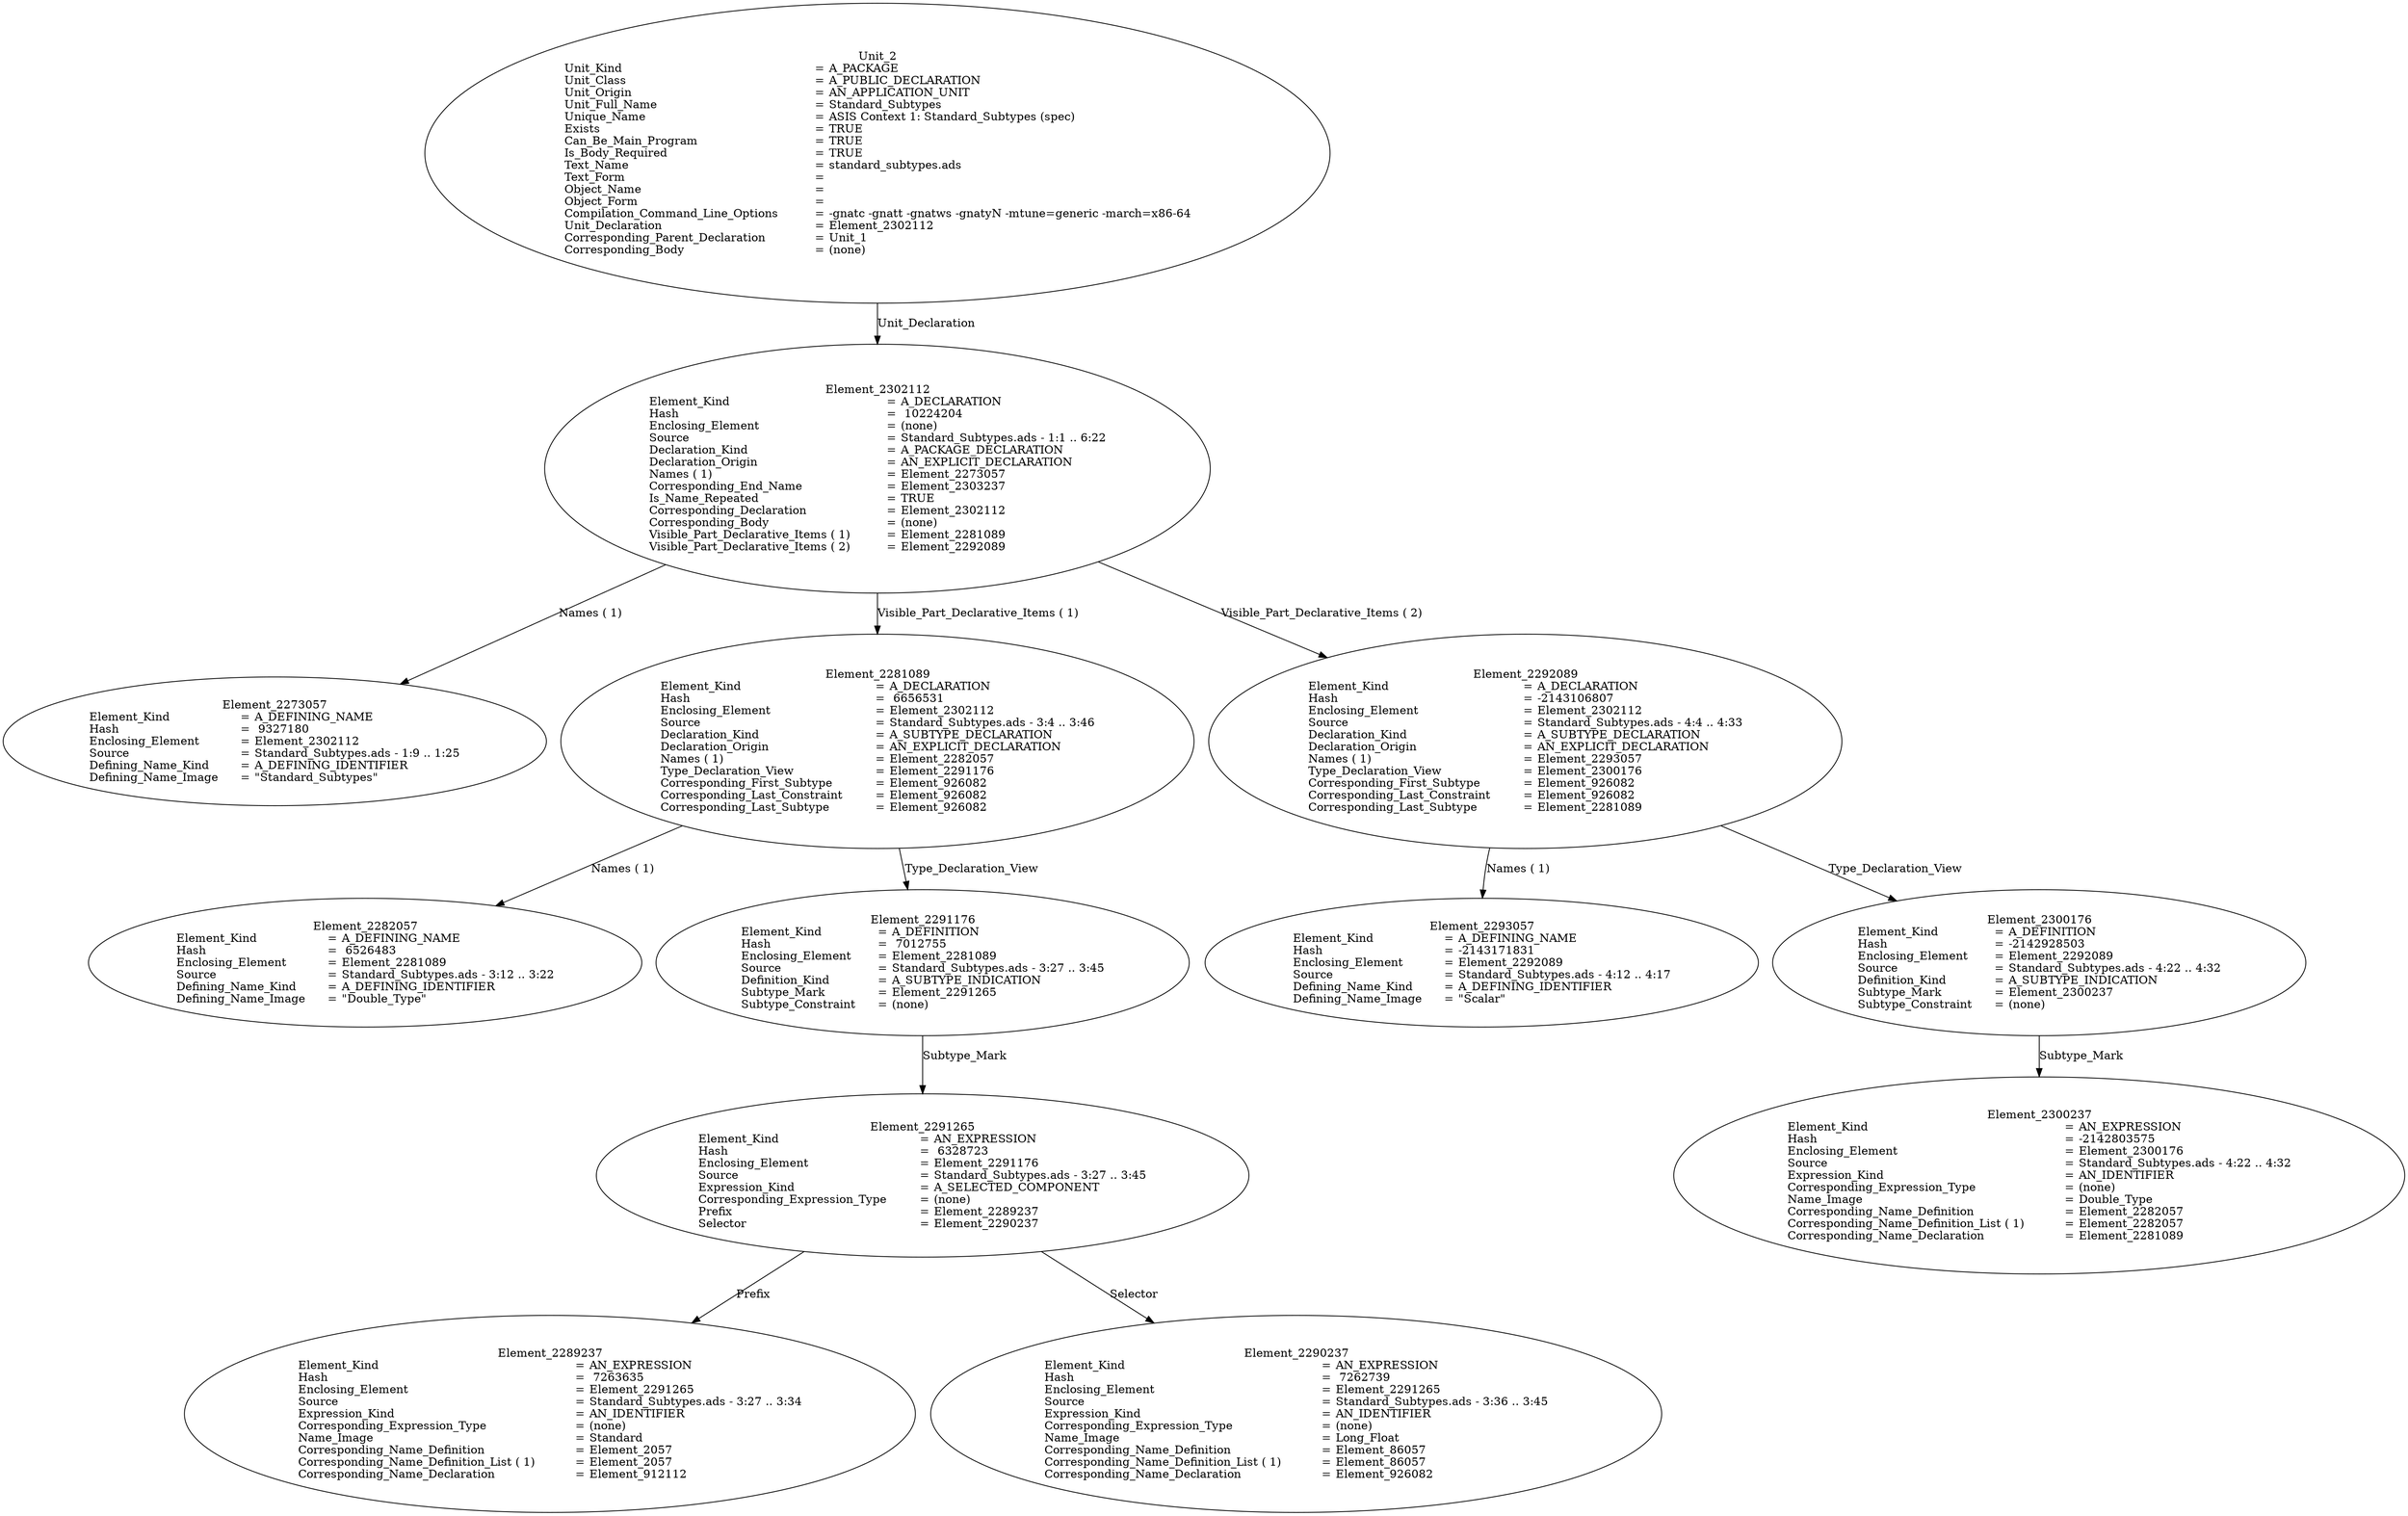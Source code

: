 digraph "standard_subtypes.adt" {
  Unit_2 -> Element_2302112
      [ label=Unit_Declaration ];
  Unit_2
      [ label=<<TABLE BORDER="0" CELLBORDER="0" CELLSPACING="0" CELLPADDING="0"> 
          <TR><TD COLSPAN="3">Unit_2</TD></TR>
          <TR><TD ALIGN="LEFT">Unit_Kind   </TD><TD> = </TD><TD ALIGN="LEFT">A_PACKAGE</TD></TR>
          <TR><TD ALIGN="LEFT">Unit_Class   </TD><TD> = </TD><TD ALIGN="LEFT">A_PUBLIC_DECLARATION</TD></TR>
          <TR><TD ALIGN="LEFT">Unit_Origin   </TD><TD> = </TD><TD ALIGN="LEFT">AN_APPLICATION_UNIT</TD></TR>
          <TR><TD ALIGN="LEFT">Unit_Full_Name    </TD><TD> = </TD><TD ALIGN="LEFT">Standard_Subtypes</TD></TR>
          <TR><TD ALIGN="LEFT">Unique_Name   </TD><TD> = </TD><TD ALIGN="LEFT">ASIS Context 1: Standard_Subtypes (spec)</TD></TR>
          <TR><TD ALIGN="LEFT">Exists  </TD><TD> = </TD><TD ALIGN="LEFT">TRUE</TD></TR>
          <TR><TD ALIGN="LEFT">Can_Be_Main_Program     </TD><TD> = </TD><TD ALIGN="LEFT">TRUE</TD></TR>
          <TR><TD ALIGN="LEFT">Is_Body_Required     </TD><TD> = </TD><TD ALIGN="LEFT">TRUE</TD></TR>
          <TR><TD ALIGN="LEFT">Text_Name   </TD><TD> = </TD><TD ALIGN="LEFT">standard_subtypes.ads</TD></TR>
          <TR><TD ALIGN="LEFT">Text_Form   </TD><TD> = </TD><TD ALIGN="LEFT"></TD></TR>
          <TR><TD ALIGN="LEFT">Object_Name   </TD><TD> = </TD><TD ALIGN="LEFT"></TD></TR>
          <TR><TD ALIGN="LEFT">Object_Form   </TD><TD> = </TD><TD ALIGN="LEFT"></TD></TR>
          <TR><TD ALIGN="LEFT">Compilation_Command_Line_Options         </TD><TD> = </TD><TD ALIGN="LEFT">-gnatc -gnatt -gnatws -gnatyN -mtune=generic -march=x86-64</TD></TR>
          <TR><TD ALIGN="LEFT">Unit_Declaration     </TD><TD> = </TD><TD ALIGN="LEFT">Element_2302112</TD></TR>
          <TR><TD ALIGN="LEFT">Corresponding_Parent_Declaration         </TD><TD> = </TD><TD ALIGN="LEFT">Unit_1</TD></TR>
          <TR><TD ALIGN="LEFT">Corresponding_Body     </TD><TD> = </TD><TD ALIGN="LEFT">(none)</TD></TR>
          </TABLE>> ];
  Element_2302112 -> Element_2273057
      [ label="Names ( 1)" ];
  Element_2302112 -> Element_2281089
      [ label="Visible_Part_Declarative_Items ( 1)" ];
  Element_2302112 -> Element_2292089
      [ label="Visible_Part_Declarative_Items ( 2)" ];
  Element_2302112
      [ label=<<TABLE BORDER="0" CELLBORDER="0" CELLSPACING="0" CELLPADDING="0"> 
          <TR><TD COLSPAN="3">Element_2302112</TD></TR>
          <TR><TD ALIGN="LEFT">Element_Kind    </TD><TD> = </TD><TD ALIGN="LEFT">A_DECLARATION</TD></TR>
          <TR><TD ALIGN="LEFT">Hash  </TD><TD> = </TD><TD ALIGN="LEFT"> 10224204</TD></TR>
          <TR><TD ALIGN="LEFT">Enclosing_Element     </TD><TD> = </TD><TD ALIGN="LEFT">(none)</TD></TR>
          <TR><TD ALIGN="LEFT">Source  </TD><TD> = </TD><TD ALIGN="LEFT">Standard_Subtypes.ads - 1:1 .. 6:22</TD></TR>
          <TR><TD ALIGN="LEFT">Declaration_Kind     </TD><TD> = </TD><TD ALIGN="LEFT">A_PACKAGE_DECLARATION</TD></TR>
          <TR><TD ALIGN="LEFT">Declaration_Origin     </TD><TD> = </TD><TD ALIGN="LEFT">AN_EXPLICIT_DECLARATION</TD></TR>
          <TR><TD ALIGN="LEFT">Names ( 1)   </TD><TD> = </TD><TD ALIGN="LEFT">Element_2273057</TD></TR>
          <TR><TD ALIGN="LEFT">Corresponding_End_Name      </TD><TD> = </TD><TD ALIGN="LEFT">Element_2303237</TD></TR>
          <TR><TD ALIGN="LEFT">Is_Name_Repeated     </TD><TD> = </TD><TD ALIGN="LEFT">TRUE</TD></TR>
          <TR><TD ALIGN="LEFT">Corresponding_Declaration       </TD><TD> = </TD><TD ALIGN="LEFT">Element_2302112</TD></TR>
          <TR><TD ALIGN="LEFT">Corresponding_Body     </TD><TD> = </TD><TD ALIGN="LEFT">(none)</TD></TR>
          <TR><TD ALIGN="LEFT">Visible_Part_Declarative_Items ( 1)         </TD><TD> = </TD><TD ALIGN="LEFT">Element_2281089</TD></TR>
          <TR><TD ALIGN="LEFT">Visible_Part_Declarative_Items ( 2)         </TD><TD> = </TD><TD ALIGN="LEFT">Element_2292089</TD></TR>
          </TABLE>> ];
  Element_2273057
      [ label=<<TABLE BORDER="0" CELLBORDER="0" CELLSPACING="0" CELLPADDING="0"> 
          <TR><TD COLSPAN="3">Element_2273057</TD></TR>
          <TR><TD ALIGN="LEFT">Element_Kind    </TD><TD> = </TD><TD ALIGN="LEFT">A_DEFINING_NAME</TD></TR>
          <TR><TD ALIGN="LEFT">Hash  </TD><TD> = </TD><TD ALIGN="LEFT"> 9327180</TD></TR>
          <TR><TD ALIGN="LEFT">Enclosing_Element     </TD><TD> = </TD><TD ALIGN="LEFT">Element_2302112</TD></TR>
          <TR><TD ALIGN="LEFT">Source  </TD><TD> = </TD><TD ALIGN="LEFT">Standard_Subtypes.ads - 1:9 .. 1:25</TD></TR>
          <TR><TD ALIGN="LEFT">Defining_Name_Kind     </TD><TD> = </TD><TD ALIGN="LEFT">A_DEFINING_IDENTIFIER</TD></TR>
          <TR><TD ALIGN="LEFT">Defining_Name_Image     </TD><TD> = </TD><TD ALIGN="LEFT">"Standard_Subtypes"</TD></TR>
          </TABLE>> ];
  Element_2281089 -> Element_2282057
      [ label="Names ( 1)" ];
  Element_2281089 -> Element_2291176
      [ label=Type_Declaration_View ];
  Element_2281089
      [ label=<<TABLE BORDER="0" CELLBORDER="0" CELLSPACING="0" CELLPADDING="0"> 
          <TR><TD COLSPAN="3">Element_2281089</TD></TR>
          <TR><TD ALIGN="LEFT">Element_Kind    </TD><TD> = </TD><TD ALIGN="LEFT">A_DECLARATION</TD></TR>
          <TR><TD ALIGN="LEFT">Hash  </TD><TD> = </TD><TD ALIGN="LEFT"> 6656531</TD></TR>
          <TR><TD ALIGN="LEFT">Enclosing_Element     </TD><TD> = </TD><TD ALIGN="LEFT">Element_2302112</TD></TR>
          <TR><TD ALIGN="LEFT">Source  </TD><TD> = </TD><TD ALIGN="LEFT">Standard_Subtypes.ads - 3:4 .. 3:46</TD></TR>
          <TR><TD ALIGN="LEFT">Declaration_Kind     </TD><TD> = </TD><TD ALIGN="LEFT">A_SUBTYPE_DECLARATION</TD></TR>
          <TR><TD ALIGN="LEFT">Declaration_Origin     </TD><TD> = </TD><TD ALIGN="LEFT">AN_EXPLICIT_DECLARATION</TD></TR>
          <TR><TD ALIGN="LEFT">Names ( 1)   </TD><TD> = </TD><TD ALIGN="LEFT">Element_2282057</TD></TR>
          <TR><TD ALIGN="LEFT">Type_Declaration_View      </TD><TD> = </TD><TD ALIGN="LEFT">Element_2291176</TD></TR>
          <TR><TD ALIGN="LEFT">Corresponding_First_Subtype       </TD><TD> = </TD><TD ALIGN="LEFT">Element_926082</TD></TR>
          <TR><TD ALIGN="LEFT">Corresponding_Last_Constraint        </TD><TD> = </TD><TD ALIGN="LEFT">Element_926082</TD></TR>
          <TR><TD ALIGN="LEFT">Corresponding_Last_Subtype       </TD><TD> = </TD><TD ALIGN="LEFT">Element_926082</TD></TR>
          </TABLE>> ];
  Element_2282057
      [ label=<<TABLE BORDER="0" CELLBORDER="0" CELLSPACING="0" CELLPADDING="0"> 
          <TR><TD COLSPAN="3">Element_2282057</TD></TR>
          <TR><TD ALIGN="LEFT">Element_Kind    </TD><TD> = </TD><TD ALIGN="LEFT">A_DEFINING_NAME</TD></TR>
          <TR><TD ALIGN="LEFT">Hash  </TD><TD> = </TD><TD ALIGN="LEFT"> 6526483</TD></TR>
          <TR><TD ALIGN="LEFT">Enclosing_Element     </TD><TD> = </TD><TD ALIGN="LEFT">Element_2281089</TD></TR>
          <TR><TD ALIGN="LEFT">Source  </TD><TD> = </TD><TD ALIGN="LEFT">Standard_Subtypes.ads - 3:12 .. 3:22</TD></TR>
          <TR><TD ALIGN="LEFT">Defining_Name_Kind     </TD><TD> = </TD><TD ALIGN="LEFT">A_DEFINING_IDENTIFIER</TD></TR>
          <TR><TD ALIGN="LEFT">Defining_Name_Image     </TD><TD> = </TD><TD ALIGN="LEFT">"Double_Type"</TD></TR>
          </TABLE>> ];
  Element_2291176 -> Element_2291265
      [ label=Subtype_Mark ];
  Element_2291176
      [ label=<<TABLE BORDER="0" CELLBORDER="0" CELLSPACING="0" CELLPADDING="0"> 
          <TR><TD COLSPAN="3">Element_2291176</TD></TR>
          <TR><TD ALIGN="LEFT">Element_Kind    </TD><TD> = </TD><TD ALIGN="LEFT">A_DEFINITION</TD></TR>
          <TR><TD ALIGN="LEFT">Hash  </TD><TD> = </TD><TD ALIGN="LEFT"> 7012755</TD></TR>
          <TR><TD ALIGN="LEFT">Enclosing_Element     </TD><TD> = </TD><TD ALIGN="LEFT">Element_2281089</TD></TR>
          <TR><TD ALIGN="LEFT">Source  </TD><TD> = </TD><TD ALIGN="LEFT">Standard_Subtypes.ads - 3:27 .. 3:45</TD></TR>
          <TR><TD ALIGN="LEFT">Definition_Kind    </TD><TD> = </TD><TD ALIGN="LEFT">A_SUBTYPE_INDICATION</TD></TR>
          <TR><TD ALIGN="LEFT">Subtype_Mark    </TD><TD> = </TD><TD ALIGN="LEFT">Element_2291265</TD></TR>
          <TR><TD ALIGN="LEFT">Subtype_Constraint     </TD><TD> = </TD><TD ALIGN="LEFT">(none)</TD></TR>
          </TABLE>> ];
  Element_2291265 -> Element_2289237
      [ label=Prefix ];
  Element_2291265 -> Element_2290237
      [ label=Selector ];
  Element_2291265
      [ label=<<TABLE BORDER="0" CELLBORDER="0" CELLSPACING="0" CELLPADDING="0"> 
          <TR><TD COLSPAN="3">Element_2291265</TD></TR>
          <TR><TD ALIGN="LEFT">Element_Kind    </TD><TD> = </TD><TD ALIGN="LEFT">AN_EXPRESSION</TD></TR>
          <TR><TD ALIGN="LEFT">Hash  </TD><TD> = </TD><TD ALIGN="LEFT"> 6328723</TD></TR>
          <TR><TD ALIGN="LEFT">Enclosing_Element     </TD><TD> = </TD><TD ALIGN="LEFT">Element_2291176</TD></TR>
          <TR><TD ALIGN="LEFT">Source  </TD><TD> = </TD><TD ALIGN="LEFT">Standard_Subtypes.ads - 3:27 .. 3:45</TD></TR>
          <TR><TD ALIGN="LEFT">Expression_Kind    </TD><TD> = </TD><TD ALIGN="LEFT">A_SELECTED_COMPONENT</TD></TR>
          <TR><TD ALIGN="LEFT">Corresponding_Expression_Type        </TD><TD> = </TD><TD ALIGN="LEFT">(none)</TD></TR>
          <TR><TD ALIGN="LEFT">Prefix  </TD><TD> = </TD><TD ALIGN="LEFT">Element_2289237</TD></TR>
          <TR><TD ALIGN="LEFT">Selector   </TD><TD> = </TD><TD ALIGN="LEFT">Element_2290237</TD></TR>
          </TABLE>> ];
  Element_2289237
      [ label=<<TABLE BORDER="0" CELLBORDER="0" CELLSPACING="0" CELLPADDING="0"> 
          <TR><TD COLSPAN="3">Element_2289237</TD></TR>
          <TR><TD ALIGN="LEFT">Element_Kind    </TD><TD> = </TD><TD ALIGN="LEFT">AN_EXPRESSION</TD></TR>
          <TR><TD ALIGN="LEFT">Hash  </TD><TD> = </TD><TD ALIGN="LEFT"> 7263635</TD></TR>
          <TR><TD ALIGN="LEFT">Enclosing_Element     </TD><TD> = </TD><TD ALIGN="LEFT">Element_2291265</TD></TR>
          <TR><TD ALIGN="LEFT">Source  </TD><TD> = </TD><TD ALIGN="LEFT">Standard_Subtypes.ads - 3:27 .. 3:34</TD></TR>
          <TR><TD ALIGN="LEFT">Expression_Kind    </TD><TD> = </TD><TD ALIGN="LEFT">AN_IDENTIFIER</TD></TR>
          <TR><TD ALIGN="LEFT">Corresponding_Expression_Type        </TD><TD> = </TD><TD ALIGN="LEFT">(none)</TD></TR>
          <TR><TD ALIGN="LEFT">Name_Image   </TD><TD> = </TD><TD ALIGN="LEFT">Standard</TD></TR>
          <TR><TD ALIGN="LEFT">Corresponding_Name_Definition        </TD><TD> = </TD><TD ALIGN="LEFT">Element_2057</TD></TR>
          <TR><TD ALIGN="LEFT">Corresponding_Name_Definition_List ( 1)          </TD><TD> = </TD><TD ALIGN="LEFT">Element_2057</TD></TR>
          <TR><TD ALIGN="LEFT">Corresponding_Name_Declaration        </TD><TD> = </TD><TD ALIGN="LEFT">Element_912112</TD></TR>
          </TABLE>> ];
  Element_2290237
      [ label=<<TABLE BORDER="0" CELLBORDER="0" CELLSPACING="0" CELLPADDING="0"> 
          <TR><TD COLSPAN="3">Element_2290237</TD></TR>
          <TR><TD ALIGN="LEFT">Element_Kind    </TD><TD> = </TD><TD ALIGN="LEFT">AN_EXPRESSION</TD></TR>
          <TR><TD ALIGN="LEFT">Hash  </TD><TD> = </TD><TD ALIGN="LEFT"> 7262739</TD></TR>
          <TR><TD ALIGN="LEFT">Enclosing_Element     </TD><TD> = </TD><TD ALIGN="LEFT">Element_2291265</TD></TR>
          <TR><TD ALIGN="LEFT">Source  </TD><TD> = </TD><TD ALIGN="LEFT">Standard_Subtypes.ads - 3:36 .. 3:45</TD></TR>
          <TR><TD ALIGN="LEFT">Expression_Kind    </TD><TD> = </TD><TD ALIGN="LEFT">AN_IDENTIFIER</TD></TR>
          <TR><TD ALIGN="LEFT">Corresponding_Expression_Type        </TD><TD> = </TD><TD ALIGN="LEFT">(none)</TD></TR>
          <TR><TD ALIGN="LEFT">Name_Image   </TD><TD> = </TD><TD ALIGN="LEFT">Long_Float</TD></TR>
          <TR><TD ALIGN="LEFT">Corresponding_Name_Definition        </TD><TD> = </TD><TD ALIGN="LEFT">Element_86057</TD></TR>
          <TR><TD ALIGN="LEFT">Corresponding_Name_Definition_List ( 1)          </TD><TD> = </TD><TD ALIGN="LEFT">Element_86057</TD></TR>
          <TR><TD ALIGN="LEFT">Corresponding_Name_Declaration        </TD><TD> = </TD><TD ALIGN="LEFT">Element_926082</TD></TR>
          </TABLE>> ];
  Element_2292089 -> Element_2293057
      [ label="Names ( 1)" ];
  Element_2292089 -> Element_2300176
      [ label=Type_Declaration_View ];
  Element_2292089
      [ label=<<TABLE BORDER="0" CELLBORDER="0" CELLSPACING="0" CELLPADDING="0"> 
          <TR><TD COLSPAN="3">Element_2292089</TD></TR>
          <TR><TD ALIGN="LEFT">Element_Kind    </TD><TD> = </TD><TD ALIGN="LEFT">A_DECLARATION</TD></TR>
          <TR><TD ALIGN="LEFT">Hash  </TD><TD> = </TD><TD ALIGN="LEFT">-2143106807</TD></TR>
          <TR><TD ALIGN="LEFT">Enclosing_Element     </TD><TD> = </TD><TD ALIGN="LEFT">Element_2302112</TD></TR>
          <TR><TD ALIGN="LEFT">Source  </TD><TD> = </TD><TD ALIGN="LEFT">Standard_Subtypes.ads - 4:4 .. 4:33</TD></TR>
          <TR><TD ALIGN="LEFT">Declaration_Kind     </TD><TD> = </TD><TD ALIGN="LEFT">A_SUBTYPE_DECLARATION</TD></TR>
          <TR><TD ALIGN="LEFT">Declaration_Origin     </TD><TD> = </TD><TD ALIGN="LEFT">AN_EXPLICIT_DECLARATION</TD></TR>
          <TR><TD ALIGN="LEFT">Names ( 1)   </TD><TD> = </TD><TD ALIGN="LEFT">Element_2293057</TD></TR>
          <TR><TD ALIGN="LEFT">Type_Declaration_View      </TD><TD> = </TD><TD ALIGN="LEFT">Element_2300176</TD></TR>
          <TR><TD ALIGN="LEFT">Corresponding_First_Subtype       </TD><TD> = </TD><TD ALIGN="LEFT">Element_926082</TD></TR>
          <TR><TD ALIGN="LEFT">Corresponding_Last_Constraint        </TD><TD> = </TD><TD ALIGN="LEFT">Element_926082</TD></TR>
          <TR><TD ALIGN="LEFT">Corresponding_Last_Subtype       </TD><TD> = </TD><TD ALIGN="LEFT">Element_2281089</TD></TR>
          </TABLE>> ];
  Element_2293057
      [ label=<<TABLE BORDER="0" CELLBORDER="0" CELLSPACING="0" CELLPADDING="0"> 
          <TR><TD COLSPAN="3">Element_2293057</TD></TR>
          <TR><TD ALIGN="LEFT">Element_Kind    </TD><TD> = </TD><TD ALIGN="LEFT">A_DEFINING_NAME</TD></TR>
          <TR><TD ALIGN="LEFT">Hash  </TD><TD> = </TD><TD ALIGN="LEFT">-2143171831</TD></TR>
          <TR><TD ALIGN="LEFT">Enclosing_Element     </TD><TD> = </TD><TD ALIGN="LEFT">Element_2292089</TD></TR>
          <TR><TD ALIGN="LEFT">Source  </TD><TD> = </TD><TD ALIGN="LEFT">Standard_Subtypes.ads - 4:12 .. 4:17</TD></TR>
          <TR><TD ALIGN="LEFT">Defining_Name_Kind     </TD><TD> = </TD><TD ALIGN="LEFT">A_DEFINING_IDENTIFIER</TD></TR>
          <TR><TD ALIGN="LEFT">Defining_Name_Image     </TD><TD> = </TD><TD ALIGN="LEFT">"Scalar"</TD></TR>
          </TABLE>> ];
  Element_2300176 -> Element_2300237
      [ label=Subtype_Mark ];
  Element_2300176
      [ label=<<TABLE BORDER="0" CELLBORDER="0" CELLSPACING="0" CELLPADDING="0"> 
          <TR><TD COLSPAN="3">Element_2300176</TD></TR>
          <TR><TD ALIGN="LEFT">Element_Kind    </TD><TD> = </TD><TD ALIGN="LEFT">A_DEFINITION</TD></TR>
          <TR><TD ALIGN="LEFT">Hash  </TD><TD> = </TD><TD ALIGN="LEFT">-2142928503</TD></TR>
          <TR><TD ALIGN="LEFT">Enclosing_Element     </TD><TD> = </TD><TD ALIGN="LEFT">Element_2292089</TD></TR>
          <TR><TD ALIGN="LEFT">Source  </TD><TD> = </TD><TD ALIGN="LEFT">Standard_Subtypes.ads - 4:22 .. 4:32</TD></TR>
          <TR><TD ALIGN="LEFT">Definition_Kind    </TD><TD> = </TD><TD ALIGN="LEFT">A_SUBTYPE_INDICATION</TD></TR>
          <TR><TD ALIGN="LEFT">Subtype_Mark    </TD><TD> = </TD><TD ALIGN="LEFT">Element_2300237</TD></TR>
          <TR><TD ALIGN="LEFT">Subtype_Constraint     </TD><TD> = </TD><TD ALIGN="LEFT">(none)</TD></TR>
          </TABLE>> ];
  Element_2300237
      [ label=<<TABLE BORDER="0" CELLBORDER="0" CELLSPACING="0" CELLPADDING="0"> 
          <TR><TD COLSPAN="3">Element_2300237</TD></TR>
          <TR><TD ALIGN="LEFT">Element_Kind    </TD><TD> = </TD><TD ALIGN="LEFT">AN_EXPRESSION</TD></TR>
          <TR><TD ALIGN="LEFT">Hash  </TD><TD> = </TD><TD ALIGN="LEFT">-2142803575</TD></TR>
          <TR><TD ALIGN="LEFT">Enclosing_Element     </TD><TD> = </TD><TD ALIGN="LEFT">Element_2300176</TD></TR>
          <TR><TD ALIGN="LEFT">Source  </TD><TD> = </TD><TD ALIGN="LEFT">Standard_Subtypes.ads - 4:22 .. 4:32</TD></TR>
          <TR><TD ALIGN="LEFT">Expression_Kind    </TD><TD> = </TD><TD ALIGN="LEFT">AN_IDENTIFIER</TD></TR>
          <TR><TD ALIGN="LEFT">Corresponding_Expression_Type        </TD><TD> = </TD><TD ALIGN="LEFT">(none)</TD></TR>
          <TR><TD ALIGN="LEFT">Name_Image   </TD><TD> = </TD><TD ALIGN="LEFT">Double_Type</TD></TR>
          <TR><TD ALIGN="LEFT">Corresponding_Name_Definition        </TD><TD> = </TD><TD ALIGN="LEFT">Element_2282057</TD></TR>
          <TR><TD ALIGN="LEFT">Corresponding_Name_Definition_List ( 1)          </TD><TD> = </TD><TD ALIGN="LEFT">Element_2282057</TD></TR>
          <TR><TD ALIGN="LEFT">Corresponding_Name_Declaration        </TD><TD> = </TD><TD ALIGN="LEFT">Element_2281089</TD></TR>
          </TABLE>> ]
}
